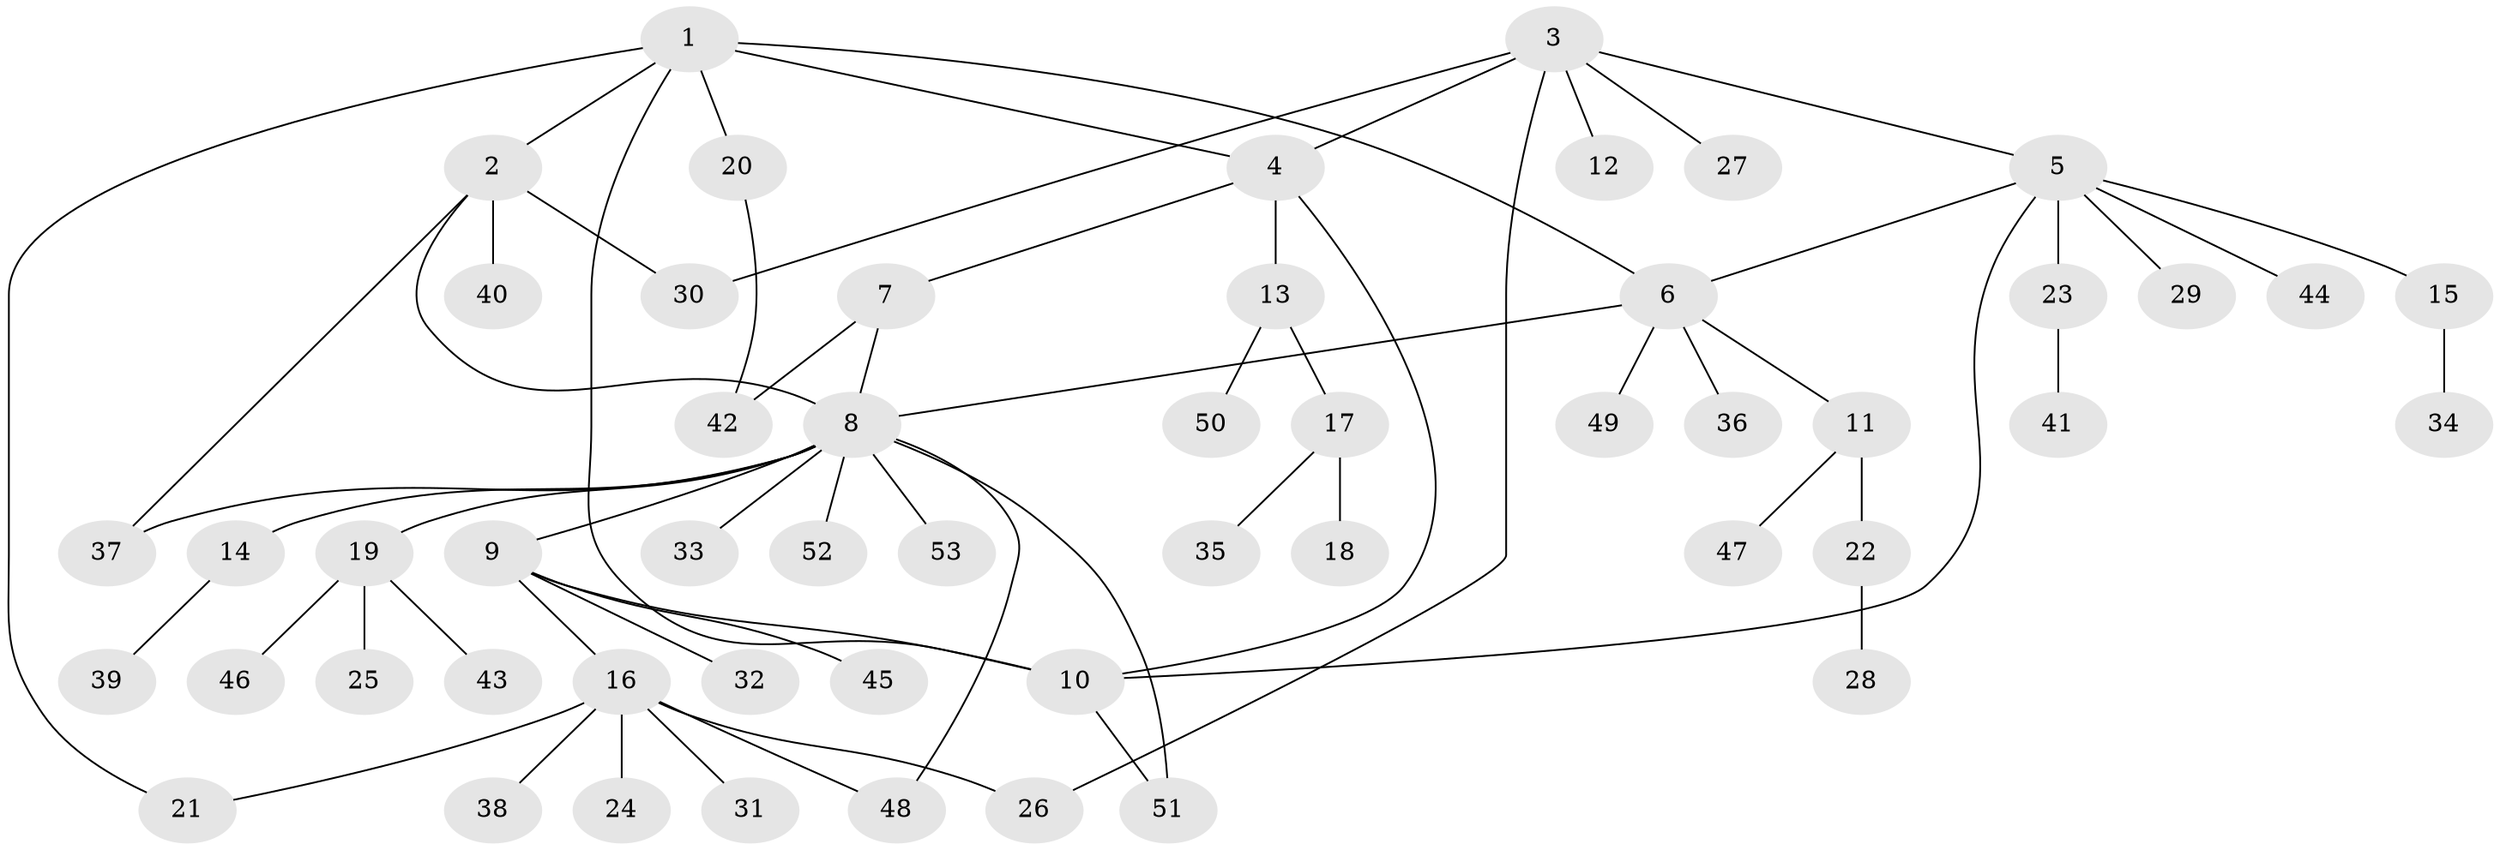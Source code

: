 // coarse degree distribution, {8: 0.02564102564102564, 6: 0.05128205128205128, 7: 0.07692307692307693, 3: 0.05128205128205128, 12: 0.02564102564102564, 4: 0.05128205128205128, 1: 0.5897435897435898, 2: 0.1282051282051282}
// Generated by graph-tools (version 1.1) at 2025/42/03/06/25 10:42:14]
// undirected, 53 vertices, 65 edges
graph export_dot {
graph [start="1"]
  node [color=gray90,style=filled];
  1;
  2;
  3;
  4;
  5;
  6;
  7;
  8;
  9;
  10;
  11;
  12;
  13;
  14;
  15;
  16;
  17;
  18;
  19;
  20;
  21;
  22;
  23;
  24;
  25;
  26;
  27;
  28;
  29;
  30;
  31;
  32;
  33;
  34;
  35;
  36;
  37;
  38;
  39;
  40;
  41;
  42;
  43;
  44;
  45;
  46;
  47;
  48;
  49;
  50;
  51;
  52;
  53;
  1 -- 2;
  1 -- 4;
  1 -- 6;
  1 -- 10;
  1 -- 20;
  1 -- 21;
  2 -- 8;
  2 -- 30;
  2 -- 37;
  2 -- 40;
  3 -- 4;
  3 -- 5;
  3 -- 12;
  3 -- 26;
  3 -- 27;
  3 -- 30;
  4 -- 7;
  4 -- 10;
  4 -- 13;
  5 -- 6;
  5 -- 10;
  5 -- 15;
  5 -- 23;
  5 -- 29;
  5 -- 44;
  6 -- 8;
  6 -- 11;
  6 -- 36;
  6 -- 49;
  7 -- 8;
  7 -- 42;
  8 -- 9;
  8 -- 14;
  8 -- 19;
  8 -- 33;
  8 -- 37;
  8 -- 48;
  8 -- 51;
  8 -- 52;
  8 -- 53;
  9 -- 10;
  9 -- 16;
  9 -- 32;
  9 -- 45;
  10 -- 51;
  11 -- 22;
  11 -- 47;
  13 -- 17;
  13 -- 50;
  14 -- 39;
  15 -- 34;
  16 -- 21;
  16 -- 24;
  16 -- 26;
  16 -- 31;
  16 -- 38;
  16 -- 48;
  17 -- 18;
  17 -- 35;
  19 -- 25;
  19 -- 43;
  19 -- 46;
  20 -- 42;
  22 -- 28;
  23 -- 41;
}
